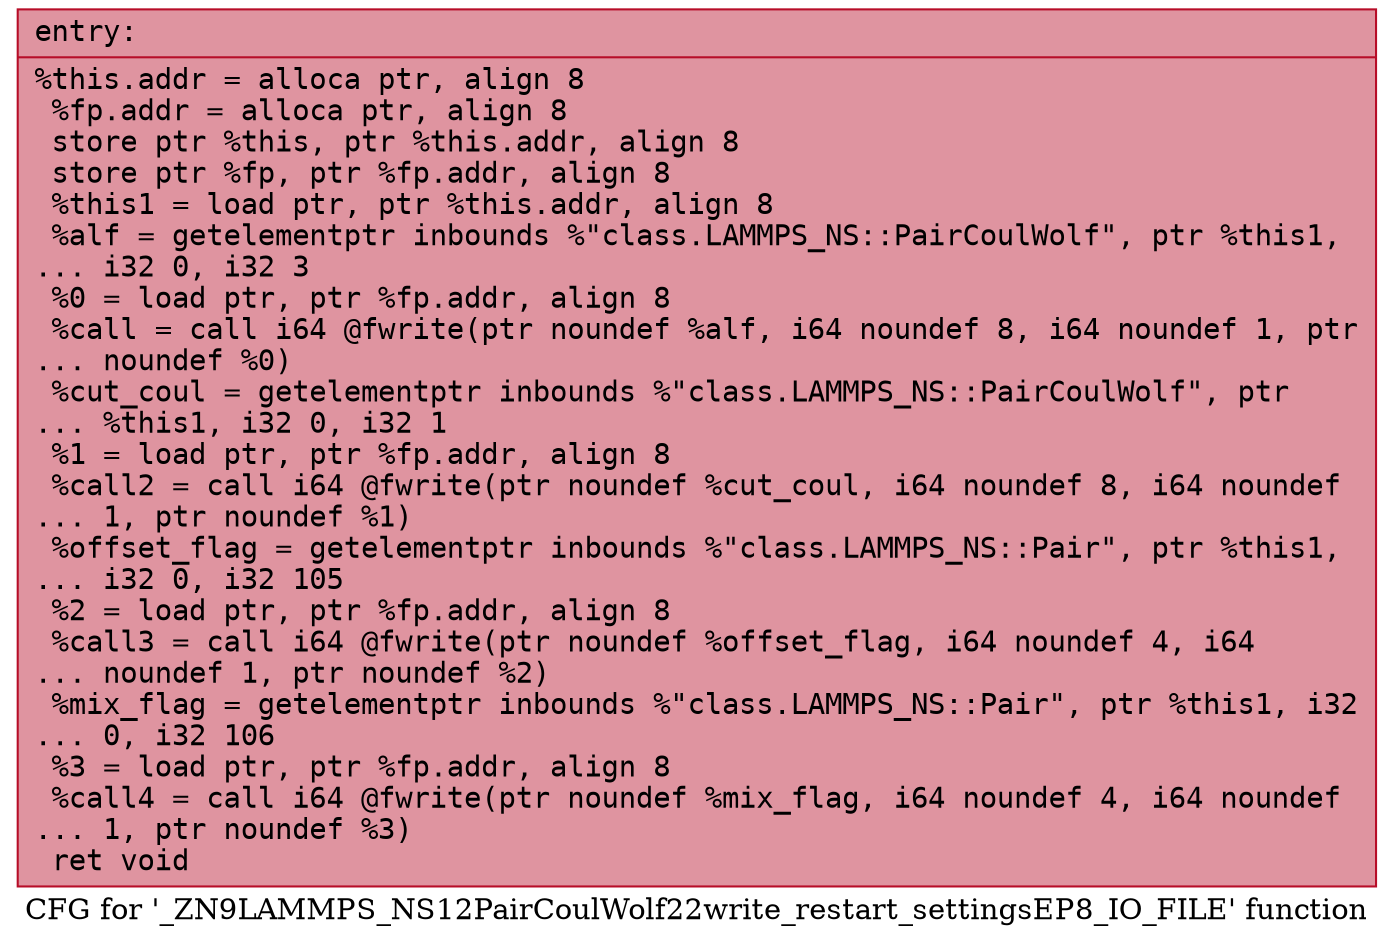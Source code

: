 digraph "CFG for '_ZN9LAMMPS_NS12PairCoulWolf22write_restart_settingsEP8_IO_FILE' function" {
	label="CFG for '_ZN9LAMMPS_NS12PairCoulWolf22write_restart_settingsEP8_IO_FILE' function";

	Node0x55aa339e3f30 [shape=record,color="#b70d28ff", style=filled, fillcolor="#b70d2870" fontname="Courier",label="{entry:\l|  %this.addr = alloca ptr, align 8\l  %fp.addr = alloca ptr, align 8\l  store ptr %this, ptr %this.addr, align 8\l  store ptr %fp, ptr %fp.addr, align 8\l  %this1 = load ptr, ptr %this.addr, align 8\l  %alf = getelementptr inbounds %\"class.LAMMPS_NS::PairCoulWolf\", ptr %this1,\l... i32 0, i32 3\l  %0 = load ptr, ptr %fp.addr, align 8\l  %call = call i64 @fwrite(ptr noundef %alf, i64 noundef 8, i64 noundef 1, ptr\l... noundef %0)\l  %cut_coul = getelementptr inbounds %\"class.LAMMPS_NS::PairCoulWolf\", ptr\l... %this1, i32 0, i32 1\l  %1 = load ptr, ptr %fp.addr, align 8\l  %call2 = call i64 @fwrite(ptr noundef %cut_coul, i64 noundef 8, i64 noundef\l... 1, ptr noundef %1)\l  %offset_flag = getelementptr inbounds %\"class.LAMMPS_NS::Pair\", ptr %this1,\l... i32 0, i32 105\l  %2 = load ptr, ptr %fp.addr, align 8\l  %call3 = call i64 @fwrite(ptr noundef %offset_flag, i64 noundef 4, i64\l... noundef 1, ptr noundef %2)\l  %mix_flag = getelementptr inbounds %\"class.LAMMPS_NS::Pair\", ptr %this1, i32\l... 0, i32 106\l  %3 = load ptr, ptr %fp.addr, align 8\l  %call4 = call i64 @fwrite(ptr noundef %mix_flag, i64 noundef 4, i64 noundef\l... 1, ptr noundef %3)\l  ret void\l}"];
}
